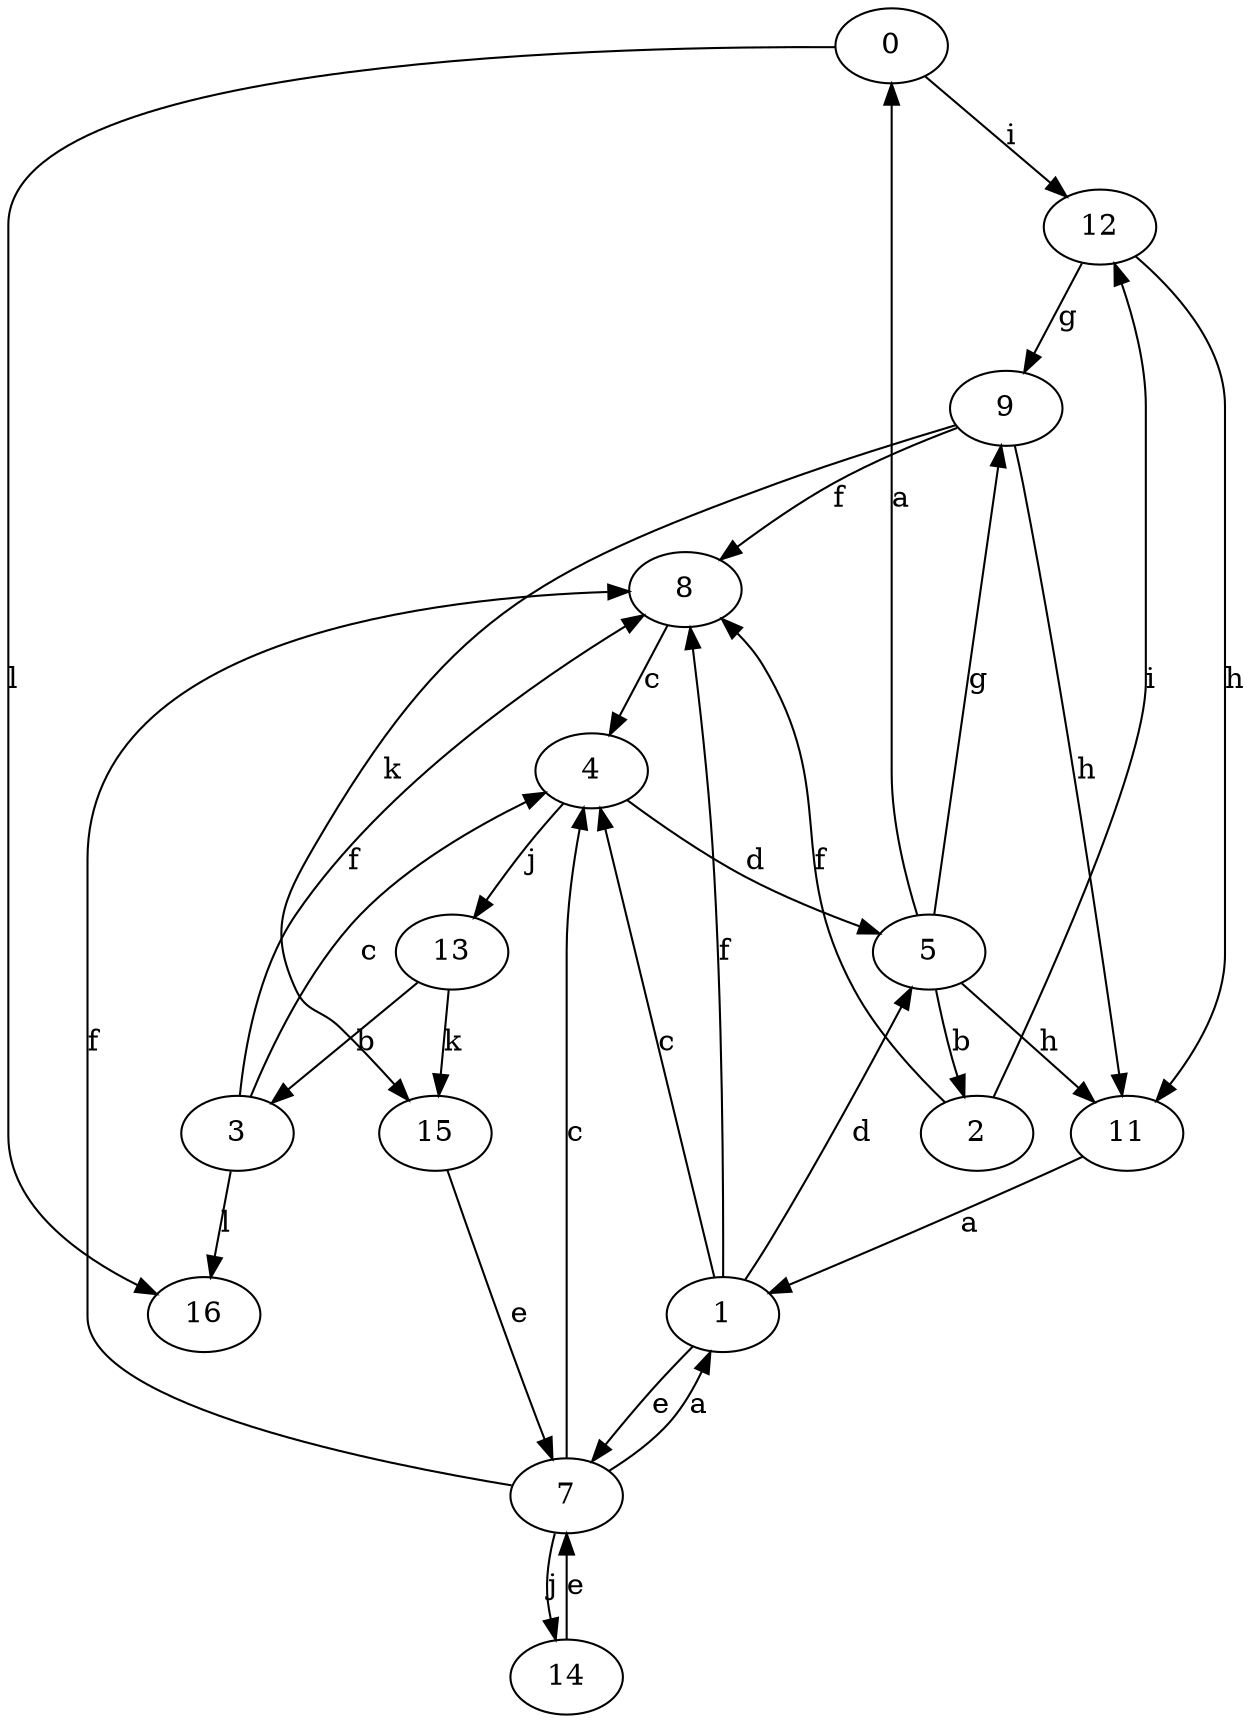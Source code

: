 strict digraph  {
0;
1;
2;
3;
4;
5;
7;
8;
9;
11;
12;
13;
14;
15;
16;
0 -> 12  [label=i];
0 -> 16  [label=l];
1 -> 4  [label=c];
1 -> 5  [label=d];
1 -> 7  [label=e];
1 -> 8  [label=f];
2 -> 8  [label=f];
2 -> 12  [label=i];
3 -> 4  [label=c];
3 -> 8  [label=f];
3 -> 16  [label=l];
4 -> 5  [label=d];
4 -> 13  [label=j];
5 -> 0  [label=a];
5 -> 2  [label=b];
5 -> 9  [label=g];
5 -> 11  [label=h];
7 -> 1  [label=a];
7 -> 4  [label=c];
7 -> 8  [label=f];
7 -> 14  [label=j];
8 -> 4  [label=c];
9 -> 8  [label=f];
9 -> 11  [label=h];
9 -> 15  [label=k];
11 -> 1  [label=a];
12 -> 9  [label=g];
12 -> 11  [label=h];
13 -> 3  [label=b];
13 -> 15  [label=k];
14 -> 7  [label=e];
15 -> 7  [label=e];
}
